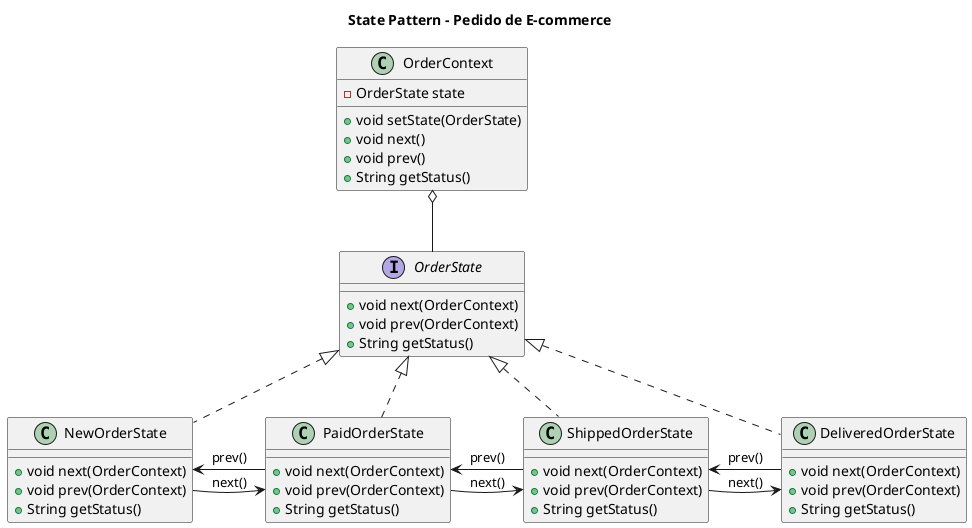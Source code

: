 @startuml
title State Pattern - Pedido de E-commerce

interface OrderState {
    + void next(OrderContext)
    + void prev(OrderContext)
    + String getStatus()
}

class NewOrderState {
    + void next(OrderContext)
    + void prev(OrderContext)
    + String getStatus()
}

class PaidOrderState {
    + void next(OrderContext)
    + void prev(OrderContext)
    + String getStatus()
}

class ShippedOrderState {
    + void next(OrderContext)
    + void prev(OrderContext)
    + String getStatus()
}

class DeliveredOrderState {
    + void next(OrderContext)
    + void prev(OrderContext)
    + String getStatus()
}

class OrderContext {
    - OrderState state
    + void setState(OrderState)
    + void next()
    + void prev()
    + String getStatus()
}

OrderState <|.. NewOrderState
OrderState <|.. PaidOrderState
OrderState <|.. ShippedOrderState
OrderState <|.. DeliveredOrderState

OrderContext o-- OrderState

NewOrderState -right-> PaidOrderState : next()
PaidOrderState -right-> ShippedOrderState : next()
ShippedOrderState -right-> DeliveredOrderState : next()

PaidOrderState -left-> NewOrderState : prev()
ShippedOrderState -left-> PaidOrderState : prev()
DeliveredOrderState -left-> ShippedOrderState : prev()

@enduml
